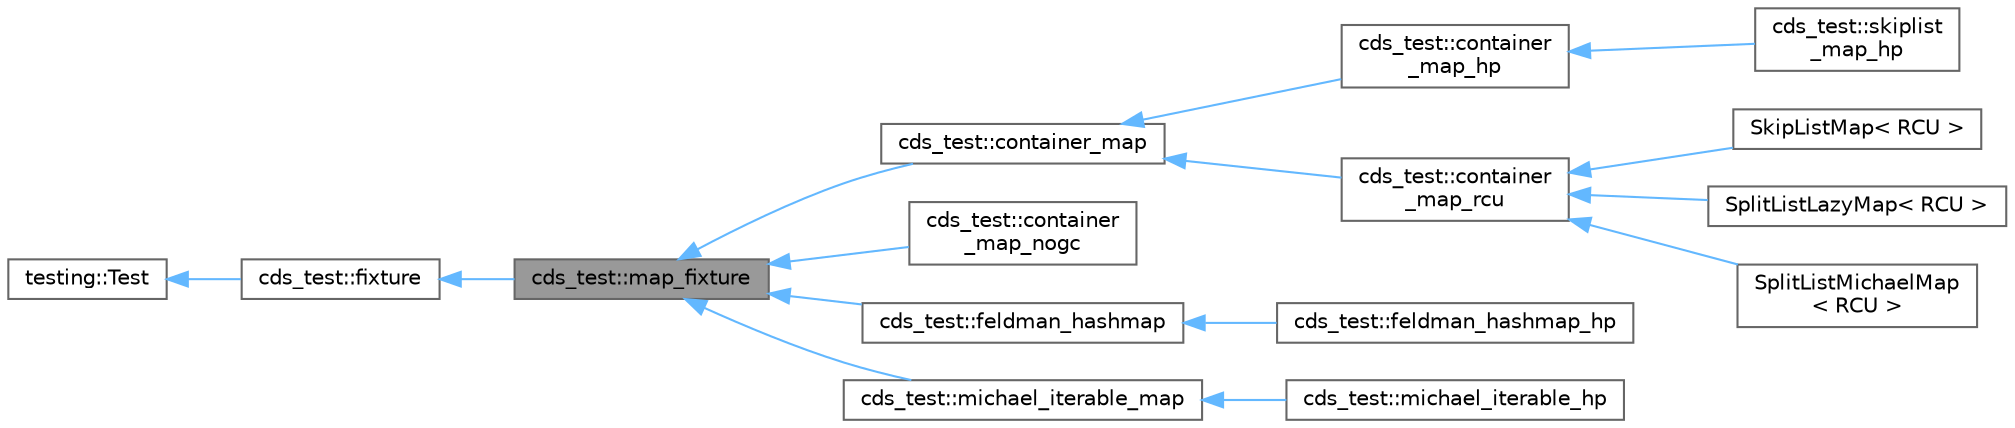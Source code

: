 digraph "cds_test::map_fixture"
{
 // LATEX_PDF_SIZE
  bgcolor="transparent";
  edge [fontname=Helvetica,fontsize=10,labelfontname=Helvetica,labelfontsize=10];
  node [fontname=Helvetica,fontsize=10,shape=box,height=0.2,width=0.4];
  rankdir="LR";
  Node1 [id="Node000001",label="cds_test::map_fixture",height=0.2,width=0.4,color="gray40", fillcolor="grey60", style="filled", fontcolor="black",tooltip=" "];
  Node2 -> Node1 [id="edge1_Node000001_Node000002",dir="back",color="steelblue1",style="solid",tooltip=" "];
  Node2 [id="Node000002",label="cds_test::fixture",height=0.2,width=0.4,color="gray40", fillcolor="white", style="filled",URL="$classcds__test_1_1fixture.html",tooltip=" "];
  Node3 -> Node2 [id="edge2_Node000002_Node000003",dir="back",color="steelblue1",style="solid",tooltip=" "];
  Node3 [id="Node000003",label="testing::Test",height=0.2,width=0.4,color="gray40", fillcolor="white", style="filled",tooltip=" "];
  Node1 -> Node4 [id="edge3_Node000001_Node000004",dir="back",color="steelblue1",style="solid",tooltip=" "];
  Node4 [id="Node000004",label="cds_test::container_map",height=0.2,width=0.4,color="gray40", fillcolor="white", style="filled",URL="$classcds__test_1_1container__map.html",tooltip=" "];
  Node4 -> Node5 [id="edge4_Node000004_Node000005",dir="back",color="steelblue1",style="solid",tooltip=" "];
  Node5 [id="Node000005",label="cds_test::container\l_map_hp",height=0.2,width=0.4,color="gray40", fillcolor="white", style="filled",URL="$classcds__test_1_1container__map__hp.html",tooltip=" "];
  Node5 -> Node6 [id="edge5_Node000005_Node000006",dir="back",color="steelblue1",style="solid",tooltip=" "];
  Node6 [id="Node000006",label="cds_test::skiplist\l_map_hp",height=0.2,width=0.4,color="gray40", fillcolor="white", style="filled",URL="$classcds__test_1_1skiplist__map__hp.html",tooltip=" "];
  Node4 -> Node7 [id="edge6_Node000004_Node000007",dir="back",color="steelblue1",style="solid",tooltip=" "];
  Node7 [id="Node000007",label="cds_test::container\l_map_rcu",height=0.2,width=0.4,color="gray40", fillcolor="white", style="filled",URL="$classcds__test_1_1container__map__rcu.html",tooltip=" "];
  Node7 -> Node8 [id="edge7_Node000007_Node000008",dir="back",color="steelblue1",style="solid",tooltip=" "];
  Node8 [id="Node000008",label="SkipListMap\< RCU \>",height=0.2,width=0.4,color="gray40", fillcolor="white", style="filled",URL="$class_skip_list_map.html",tooltip=" "];
  Node7 -> Node9 [id="edge8_Node000007_Node000009",dir="back",color="steelblue1",style="solid",tooltip=" "];
  Node9 [id="Node000009",label="SplitListLazyMap\< RCU \>",height=0.2,width=0.4,color="gray40", fillcolor="white", style="filled",URL="$class_split_list_lazy_map.html",tooltip=" "];
  Node7 -> Node10 [id="edge9_Node000007_Node000010",dir="back",color="steelblue1",style="solid",tooltip=" "];
  Node10 [id="Node000010",label="SplitListMichaelMap\l\< RCU \>",height=0.2,width=0.4,color="gray40", fillcolor="white", style="filled",URL="$class_split_list_michael_map.html",tooltip=" "];
  Node1 -> Node11 [id="edge10_Node000001_Node000011",dir="back",color="steelblue1",style="solid",tooltip=" "];
  Node11 [id="Node000011",label="cds_test::container\l_map_nogc",height=0.2,width=0.4,color="gray40", fillcolor="white", style="filled",URL="$classcds__test_1_1container__map__nogc.html",tooltip=" "];
  Node1 -> Node12 [id="edge11_Node000001_Node000012",dir="back",color="steelblue1",style="solid",tooltip=" "];
  Node12 [id="Node000012",label="cds_test::feldman_hashmap",height=0.2,width=0.4,color="gray40", fillcolor="white", style="filled",URL="$classcds__test_1_1feldman__hashmap.html",tooltip=" "];
  Node12 -> Node13 [id="edge12_Node000012_Node000013",dir="back",color="steelblue1",style="solid",tooltip=" "];
  Node13 [id="Node000013",label="cds_test::feldman_hashmap_hp",height=0.2,width=0.4,color="gray40", fillcolor="white", style="filled",URL="$classcds__test_1_1feldman__hashmap__hp.html",tooltip=" "];
  Node1 -> Node14 [id="edge13_Node000001_Node000014",dir="back",color="steelblue1",style="solid",tooltip=" "];
  Node14 [id="Node000014",label="cds_test::michael_iterable_map",height=0.2,width=0.4,color="gray40", fillcolor="white", style="filled",URL="$classcds__test_1_1michael__iterable__map.html",tooltip=" "];
  Node14 -> Node15 [id="edge14_Node000014_Node000015",dir="back",color="steelblue1",style="solid",tooltip=" "];
  Node15 [id="Node000015",label="cds_test::michael_iterable_hp",height=0.2,width=0.4,color="gray40", fillcolor="white", style="filled",URL="$classcds__test_1_1michael__iterable__hp.html",tooltip=" "];
}

